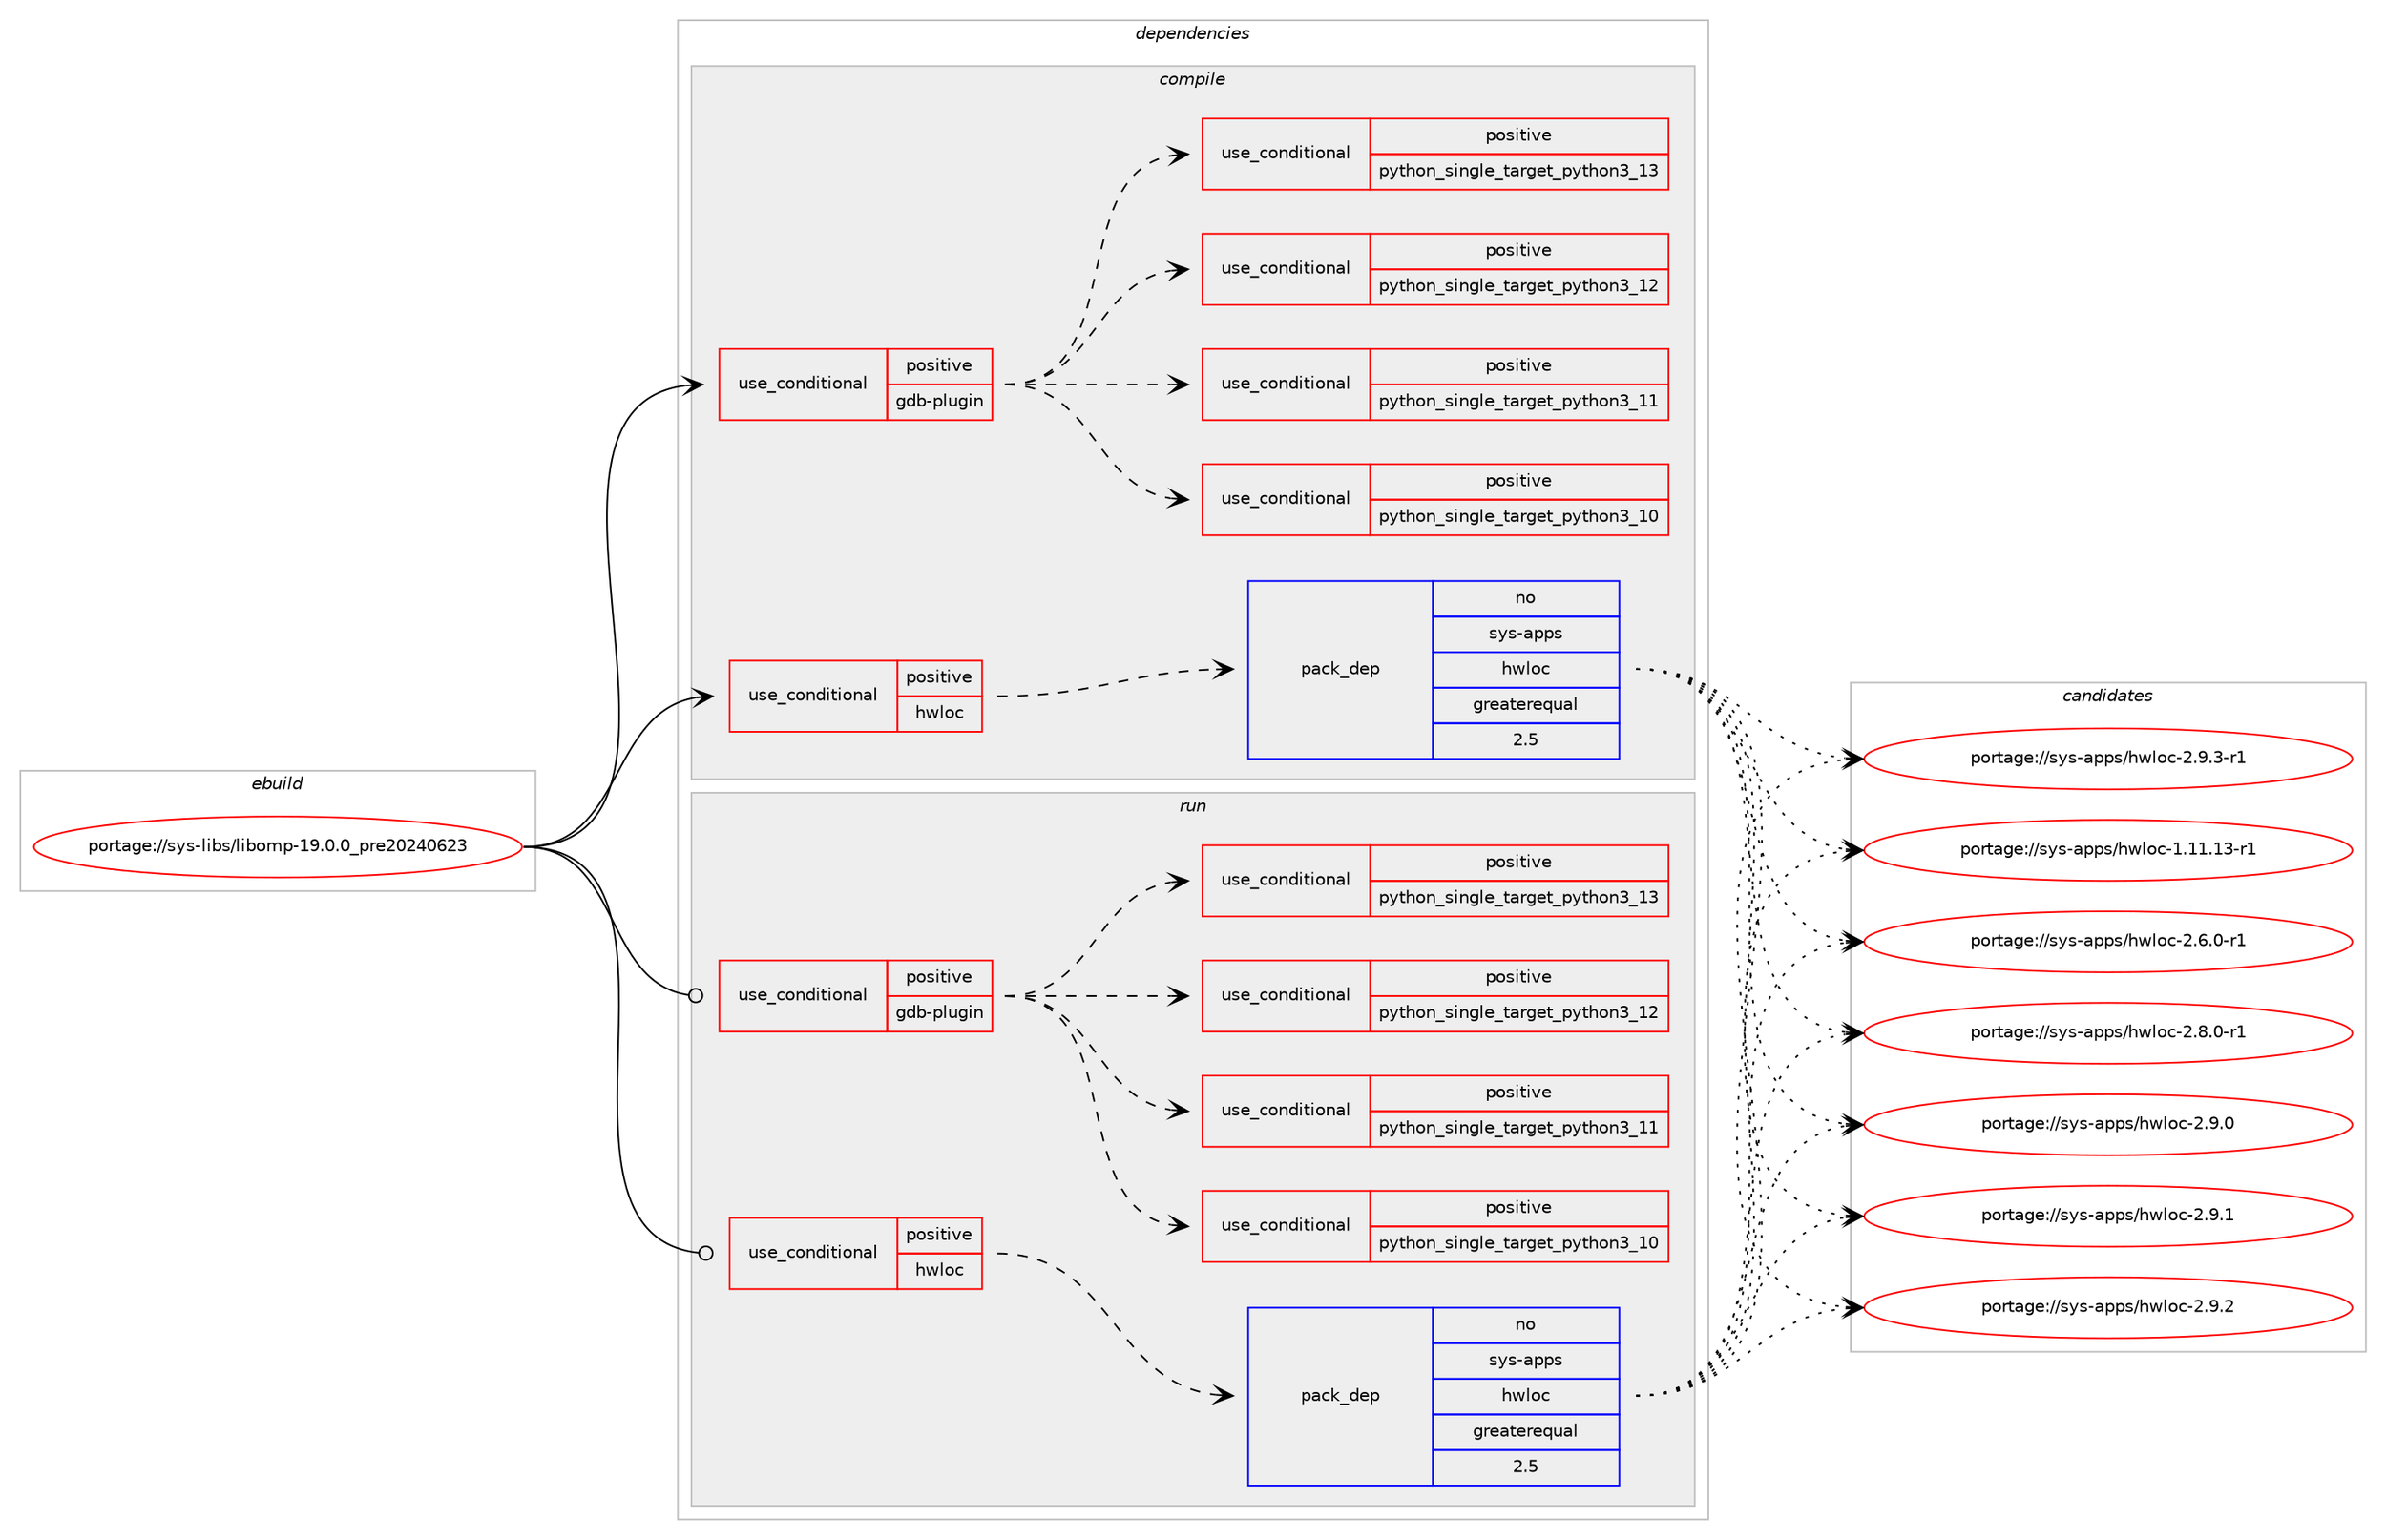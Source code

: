 digraph prolog {

# *************
# Graph options
# *************

newrank=true;
concentrate=true;
compound=true;
graph [rankdir=LR,fontname=Helvetica,fontsize=10,ranksep=1.5];#, ranksep=2.5, nodesep=0.2];
edge  [arrowhead=vee];
node  [fontname=Helvetica,fontsize=10];

# **********
# The ebuild
# **********

subgraph cluster_leftcol {
color=gray;
rank=same;
label=<<i>ebuild</i>>;
id [label="portage://sys-libs/libomp-19.0.0_pre20240623", color=red, width=4, href="../sys-libs/libomp-19.0.0_pre20240623.svg"];
}

# ****************
# The dependencies
# ****************

subgraph cluster_midcol {
color=gray;
label=<<i>dependencies</i>>;
subgraph cluster_compile {
fillcolor="#eeeeee";
style=filled;
label=<<i>compile</i>>;
subgraph cond114854 {
dependency221021 [label=<<TABLE BORDER="0" CELLBORDER="1" CELLSPACING="0" CELLPADDING="4"><TR><TD ROWSPAN="3" CELLPADDING="10">use_conditional</TD></TR><TR><TD>positive</TD></TR><TR><TD>gdb-plugin</TD></TR></TABLE>>, shape=none, color=red];
subgraph cond114855 {
dependency221022 [label=<<TABLE BORDER="0" CELLBORDER="1" CELLSPACING="0" CELLPADDING="4"><TR><TD ROWSPAN="3" CELLPADDING="10">use_conditional</TD></TR><TR><TD>positive</TD></TR><TR><TD>python_single_target_python3_10</TD></TR></TABLE>>, shape=none, color=red];
# *** BEGIN UNKNOWN DEPENDENCY TYPE (TODO) ***
# dependency221022 -> package_dependency(portage://sys-libs/libomp-19.0.0_pre20240623,install,no,dev-lang,python,none,[,,],[slot(3.10)],[])
# *** END UNKNOWN DEPENDENCY TYPE (TODO) ***

}
dependency221021:e -> dependency221022:w [weight=20,style="dashed",arrowhead="vee"];
subgraph cond114856 {
dependency221023 [label=<<TABLE BORDER="0" CELLBORDER="1" CELLSPACING="0" CELLPADDING="4"><TR><TD ROWSPAN="3" CELLPADDING="10">use_conditional</TD></TR><TR><TD>positive</TD></TR><TR><TD>python_single_target_python3_11</TD></TR></TABLE>>, shape=none, color=red];
# *** BEGIN UNKNOWN DEPENDENCY TYPE (TODO) ***
# dependency221023 -> package_dependency(portage://sys-libs/libomp-19.0.0_pre20240623,install,no,dev-lang,python,none,[,,],[slot(3.11)],[])
# *** END UNKNOWN DEPENDENCY TYPE (TODO) ***

}
dependency221021:e -> dependency221023:w [weight=20,style="dashed",arrowhead="vee"];
subgraph cond114857 {
dependency221024 [label=<<TABLE BORDER="0" CELLBORDER="1" CELLSPACING="0" CELLPADDING="4"><TR><TD ROWSPAN="3" CELLPADDING="10">use_conditional</TD></TR><TR><TD>positive</TD></TR><TR><TD>python_single_target_python3_12</TD></TR></TABLE>>, shape=none, color=red];
# *** BEGIN UNKNOWN DEPENDENCY TYPE (TODO) ***
# dependency221024 -> package_dependency(portage://sys-libs/libomp-19.0.0_pre20240623,install,no,dev-lang,python,none,[,,],[slot(3.12)],[])
# *** END UNKNOWN DEPENDENCY TYPE (TODO) ***

}
dependency221021:e -> dependency221024:w [weight=20,style="dashed",arrowhead="vee"];
subgraph cond114858 {
dependency221025 [label=<<TABLE BORDER="0" CELLBORDER="1" CELLSPACING="0" CELLPADDING="4"><TR><TD ROWSPAN="3" CELLPADDING="10">use_conditional</TD></TR><TR><TD>positive</TD></TR><TR><TD>python_single_target_python3_13</TD></TR></TABLE>>, shape=none, color=red];
# *** BEGIN UNKNOWN DEPENDENCY TYPE (TODO) ***
# dependency221025 -> package_dependency(portage://sys-libs/libomp-19.0.0_pre20240623,install,no,dev-lang,python,none,[,,],[slot(3.13)],[])
# *** END UNKNOWN DEPENDENCY TYPE (TODO) ***

}
dependency221021:e -> dependency221025:w [weight=20,style="dashed",arrowhead="vee"];
}
id:e -> dependency221021:w [weight=20,style="solid",arrowhead="vee"];
subgraph cond114859 {
dependency221026 [label=<<TABLE BORDER="0" CELLBORDER="1" CELLSPACING="0" CELLPADDING="4"><TR><TD ROWSPAN="3" CELLPADDING="10">use_conditional</TD></TR><TR><TD>positive</TD></TR><TR><TD>hwloc</TD></TR></TABLE>>, shape=none, color=red];
subgraph pack103242 {
dependency221027 [label=<<TABLE BORDER="0" CELLBORDER="1" CELLSPACING="0" CELLPADDING="4" WIDTH="220"><TR><TD ROWSPAN="6" CELLPADDING="30">pack_dep</TD></TR><TR><TD WIDTH="110">no</TD></TR><TR><TD>sys-apps</TD></TR><TR><TD>hwloc</TD></TR><TR><TD>greaterequal</TD></TR><TR><TD>2.5</TD></TR></TABLE>>, shape=none, color=blue];
}
dependency221026:e -> dependency221027:w [weight=20,style="dashed",arrowhead="vee"];
}
id:e -> dependency221026:w [weight=20,style="solid",arrowhead="vee"];
}
subgraph cluster_compileandrun {
fillcolor="#eeeeee";
style=filled;
label=<<i>compile and run</i>>;
}
subgraph cluster_run {
fillcolor="#eeeeee";
style=filled;
label=<<i>run</i>>;
subgraph cond114860 {
dependency221028 [label=<<TABLE BORDER="0" CELLBORDER="1" CELLSPACING="0" CELLPADDING="4"><TR><TD ROWSPAN="3" CELLPADDING="10">use_conditional</TD></TR><TR><TD>positive</TD></TR><TR><TD>gdb-plugin</TD></TR></TABLE>>, shape=none, color=red];
subgraph cond114861 {
dependency221029 [label=<<TABLE BORDER="0" CELLBORDER="1" CELLSPACING="0" CELLPADDING="4"><TR><TD ROWSPAN="3" CELLPADDING="10">use_conditional</TD></TR><TR><TD>positive</TD></TR><TR><TD>python_single_target_python3_10</TD></TR></TABLE>>, shape=none, color=red];
# *** BEGIN UNKNOWN DEPENDENCY TYPE (TODO) ***
# dependency221029 -> package_dependency(portage://sys-libs/libomp-19.0.0_pre20240623,run,no,dev-lang,python,none,[,,],[slot(3.10)],[])
# *** END UNKNOWN DEPENDENCY TYPE (TODO) ***

}
dependency221028:e -> dependency221029:w [weight=20,style="dashed",arrowhead="vee"];
subgraph cond114862 {
dependency221030 [label=<<TABLE BORDER="0" CELLBORDER="1" CELLSPACING="0" CELLPADDING="4"><TR><TD ROWSPAN="3" CELLPADDING="10">use_conditional</TD></TR><TR><TD>positive</TD></TR><TR><TD>python_single_target_python3_11</TD></TR></TABLE>>, shape=none, color=red];
# *** BEGIN UNKNOWN DEPENDENCY TYPE (TODO) ***
# dependency221030 -> package_dependency(portage://sys-libs/libomp-19.0.0_pre20240623,run,no,dev-lang,python,none,[,,],[slot(3.11)],[])
# *** END UNKNOWN DEPENDENCY TYPE (TODO) ***

}
dependency221028:e -> dependency221030:w [weight=20,style="dashed",arrowhead="vee"];
subgraph cond114863 {
dependency221031 [label=<<TABLE BORDER="0" CELLBORDER="1" CELLSPACING="0" CELLPADDING="4"><TR><TD ROWSPAN="3" CELLPADDING="10">use_conditional</TD></TR><TR><TD>positive</TD></TR><TR><TD>python_single_target_python3_12</TD></TR></TABLE>>, shape=none, color=red];
# *** BEGIN UNKNOWN DEPENDENCY TYPE (TODO) ***
# dependency221031 -> package_dependency(portage://sys-libs/libomp-19.0.0_pre20240623,run,no,dev-lang,python,none,[,,],[slot(3.12)],[])
# *** END UNKNOWN DEPENDENCY TYPE (TODO) ***

}
dependency221028:e -> dependency221031:w [weight=20,style="dashed",arrowhead="vee"];
subgraph cond114864 {
dependency221032 [label=<<TABLE BORDER="0" CELLBORDER="1" CELLSPACING="0" CELLPADDING="4"><TR><TD ROWSPAN="3" CELLPADDING="10">use_conditional</TD></TR><TR><TD>positive</TD></TR><TR><TD>python_single_target_python3_13</TD></TR></TABLE>>, shape=none, color=red];
# *** BEGIN UNKNOWN DEPENDENCY TYPE (TODO) ***
# dependency221032 -> package_dependency(portage://sys-libs/libomp-19.0.0_pre20240623,run,no,dev-lang,python,none,[,,],[slot(3.13)],[])
# *** END UNKNOWN DEPENDENCY TYPE (TODO) ***

}
dependency221028:e -> dependency221032:w [weight=20,style="dashed",arrowhead="vee"];
}
id:e -> dependency221028:w [weight=20,style="solid",arrowhead="odot"];
subgraph cond114865 {
dependency221033 [label=<<TABLE BORDER="0" CELLBORDER="1" CELLSPACING="0" CELLPADDING="4"><TR><TD ROWSPAN="3" CELLPADDING="10">use_conditional</TD></TR><TR><TD>positive</TD></TR><TR><TD>hwloc</TD></TR></TABLE>>, shape=none, color=red];
subgraph pack103243 {
dependency221034 [label=<<TABLE BORDER="0" CELLBORDER="1" CELLSPACING="0" CELLPADDING="4" WIDTH="220"><TR><TD ROWSPAN="6" CELLPADDING="30">pack_dep</TD></TR><TR><TD WIDTH="110">no</TD></TR><TR><TD>sys-apps</TD></TR><TR><TD>hwloc</TD></TR><TR><TD>greaterequal</TD></TR><TR><TD>2.5</TD></TR></TABLE>>, shape=none, color=blue];
}
dependency221033:e -> dependency221034:w [weight=20,style="dashed",arrowhead="vee"];
}
id:e -> dependency221033:w [weight=20,style="solid",arrowhead="odot"];
}
}

# **************
# The candidates
# **************

subgraph cluster_choices {
rank=same;
color=gray;
label=<<i>candidates</i>>;

subgraph choice103242 {
color=black;
nodesep=1;
choice1151211154597112112115471041191081119945494649494649514511449 [label="portage://sys-apps/hwloc-1.11.13-r1", color=red, width=4,href="../sys-apps/hwloc-1.11.13-r1.svg"];
choice115121115459711211211547104119108111994550465446484511449 [label="portage://sys-apps/hwloc-2.6.0-r1", color=red, width=4,href="../sys-apps/hwloc-2.6.0-r1.svg"];
choice115121115459711211211547104119108111994550465646484511449 [label="portage://sys-apps/hwloc-2.8.0-r1", color=red, width=4,href="../sys-apps/hwloc-2.8.0-r1.svg"];
choice11512111545971121121154710411910811199455046574648 [label="portage://sys-apps/hwloc-2.9.0", color=red, width=4,href="../sys-apps/hwloc-2.9.0.svg"];
choice11512111545971121121154710411910811199455046574649 [label="portage://sys-apps/hwloc-2.9.1", color=red, width=4,href="../sys-apps/hwloc-2.9.1.svg"];
choice11512111545971121121154710411910811199455046574650 [label="portage://sys-apps/hwloc-2.9.2", color=red, width=4,href="../sys-apps/hwloc-2.9.2.svg"];
choice115121115459711211211547104119108111994550465746514511449 [label="portage://sys-apps/hwloc-2.9.3-r1", color=red, width=4,href="../sys-apps/hwloc-2.9.3-r1.svg"];
dependency221027:e -> choice1151211154597112112115471041191081119945494649494649514511449:w [style=dotted,weight="100"];
dependency221027:e -> choice115121115459711211211547104119108111994550465446484511449:w [style=dotted,weight="100"];
dependency221027:e -> choice115121115459711211211547104119108111994550465646484511449:w [style=dotted,weight="100"];
dependency221027:e -> choice11512111545971121121154710411910811199455046574648:w [style=dotted,weight="100"];
dependency221027:e -> choice11512111545971121121154710411910811199455046574649:w [style=dotted,weight="100"];
dependency221027:e -> choice11512111545971121121154710411910811199455046574650:w [style=dotted,weight="100"];
dependency221027:e -> choice115121115459711211211547104119108111994550465746514511449:w [style=dotted,weight="100"];
}
subgraph choice103243 {
color=black;
nodesep=1;
choice1151211154597112112115471041191081119945494649494649514511449 [label="portage://sys-apps/hwloc-1.11.13-r1", color=red, width=4,href="../sys-apps/hwloc-1.11.13-r1.svg"];
choice115121115459711211211547104119108111994550465446484511449 [label="portage://sys-apps/hwloc-2.6.0-r1", color=red, width=4,href="../sys-apps/hwloc-2.6.0-r1.svg"];
choice115121115459711211211547104119108111994550465646484511449 [label="portage://sys-apps/hwloc-2.8.0-r1", color=red, width=4,href="../sys-apps/hwloc-2.8.0-r1.svg"];
choice11512111545971121121154710411910811199455046574648 [label="portage://sys-apps/hwloc-2.9.0", color=red, width=4,href="../sys-apps/hwloc-2.9.0.svg"];
choice11512111545971121121154710411910811199455046574649 [label="portage://sys-apps/hwloc-2.9.1", color=red, width=4,href="../sys-apps/hwloc-2.9.1.svg"];
choice11512111545971121121154710411910811199455046574650 [label="portage://sys-apps/hwloc-2.9.2", color=red, width=4,href="../sys-apps/hwloc-2.9.2.svg"];
choice115121115459711211211547104119108111994550465746514511449 [label="portage://sys-apps/hwloc-2.9.3-r1", color=red, width=4,href="../sys-apps/hwloc-2.9.3-r1.svg"];
dependency221034:e -> choice1151211154597112112115471041191081119945494649494649514511449:w [style=dotted,weight="100"];
dependency221034:e -> choice115121115459711211211547104119108111994550465446484511449:w [style=dotted,weight="100"];
dependency221034:e -> choice115121115459711211211547104119108111994550465646484511449:w [style=dotted,weight="100"];
dependency221034:e -> choice11512111545971121121154710411910811199455046574648:w [style=dotted,weight="100"];
dependency221034:e -> choice11512111545971121121154710411910811199455046574649:w [style=dotted,weight="100"];
dependency221034:e -> choice11512111545971121121154710411910811199455046574650:w [style=dotted,weight="100"];
dependency221034:e -> choice115121115459711211211547104119108111994550465746514511449:w [style=dotted,weight="100"];
}
}

}
